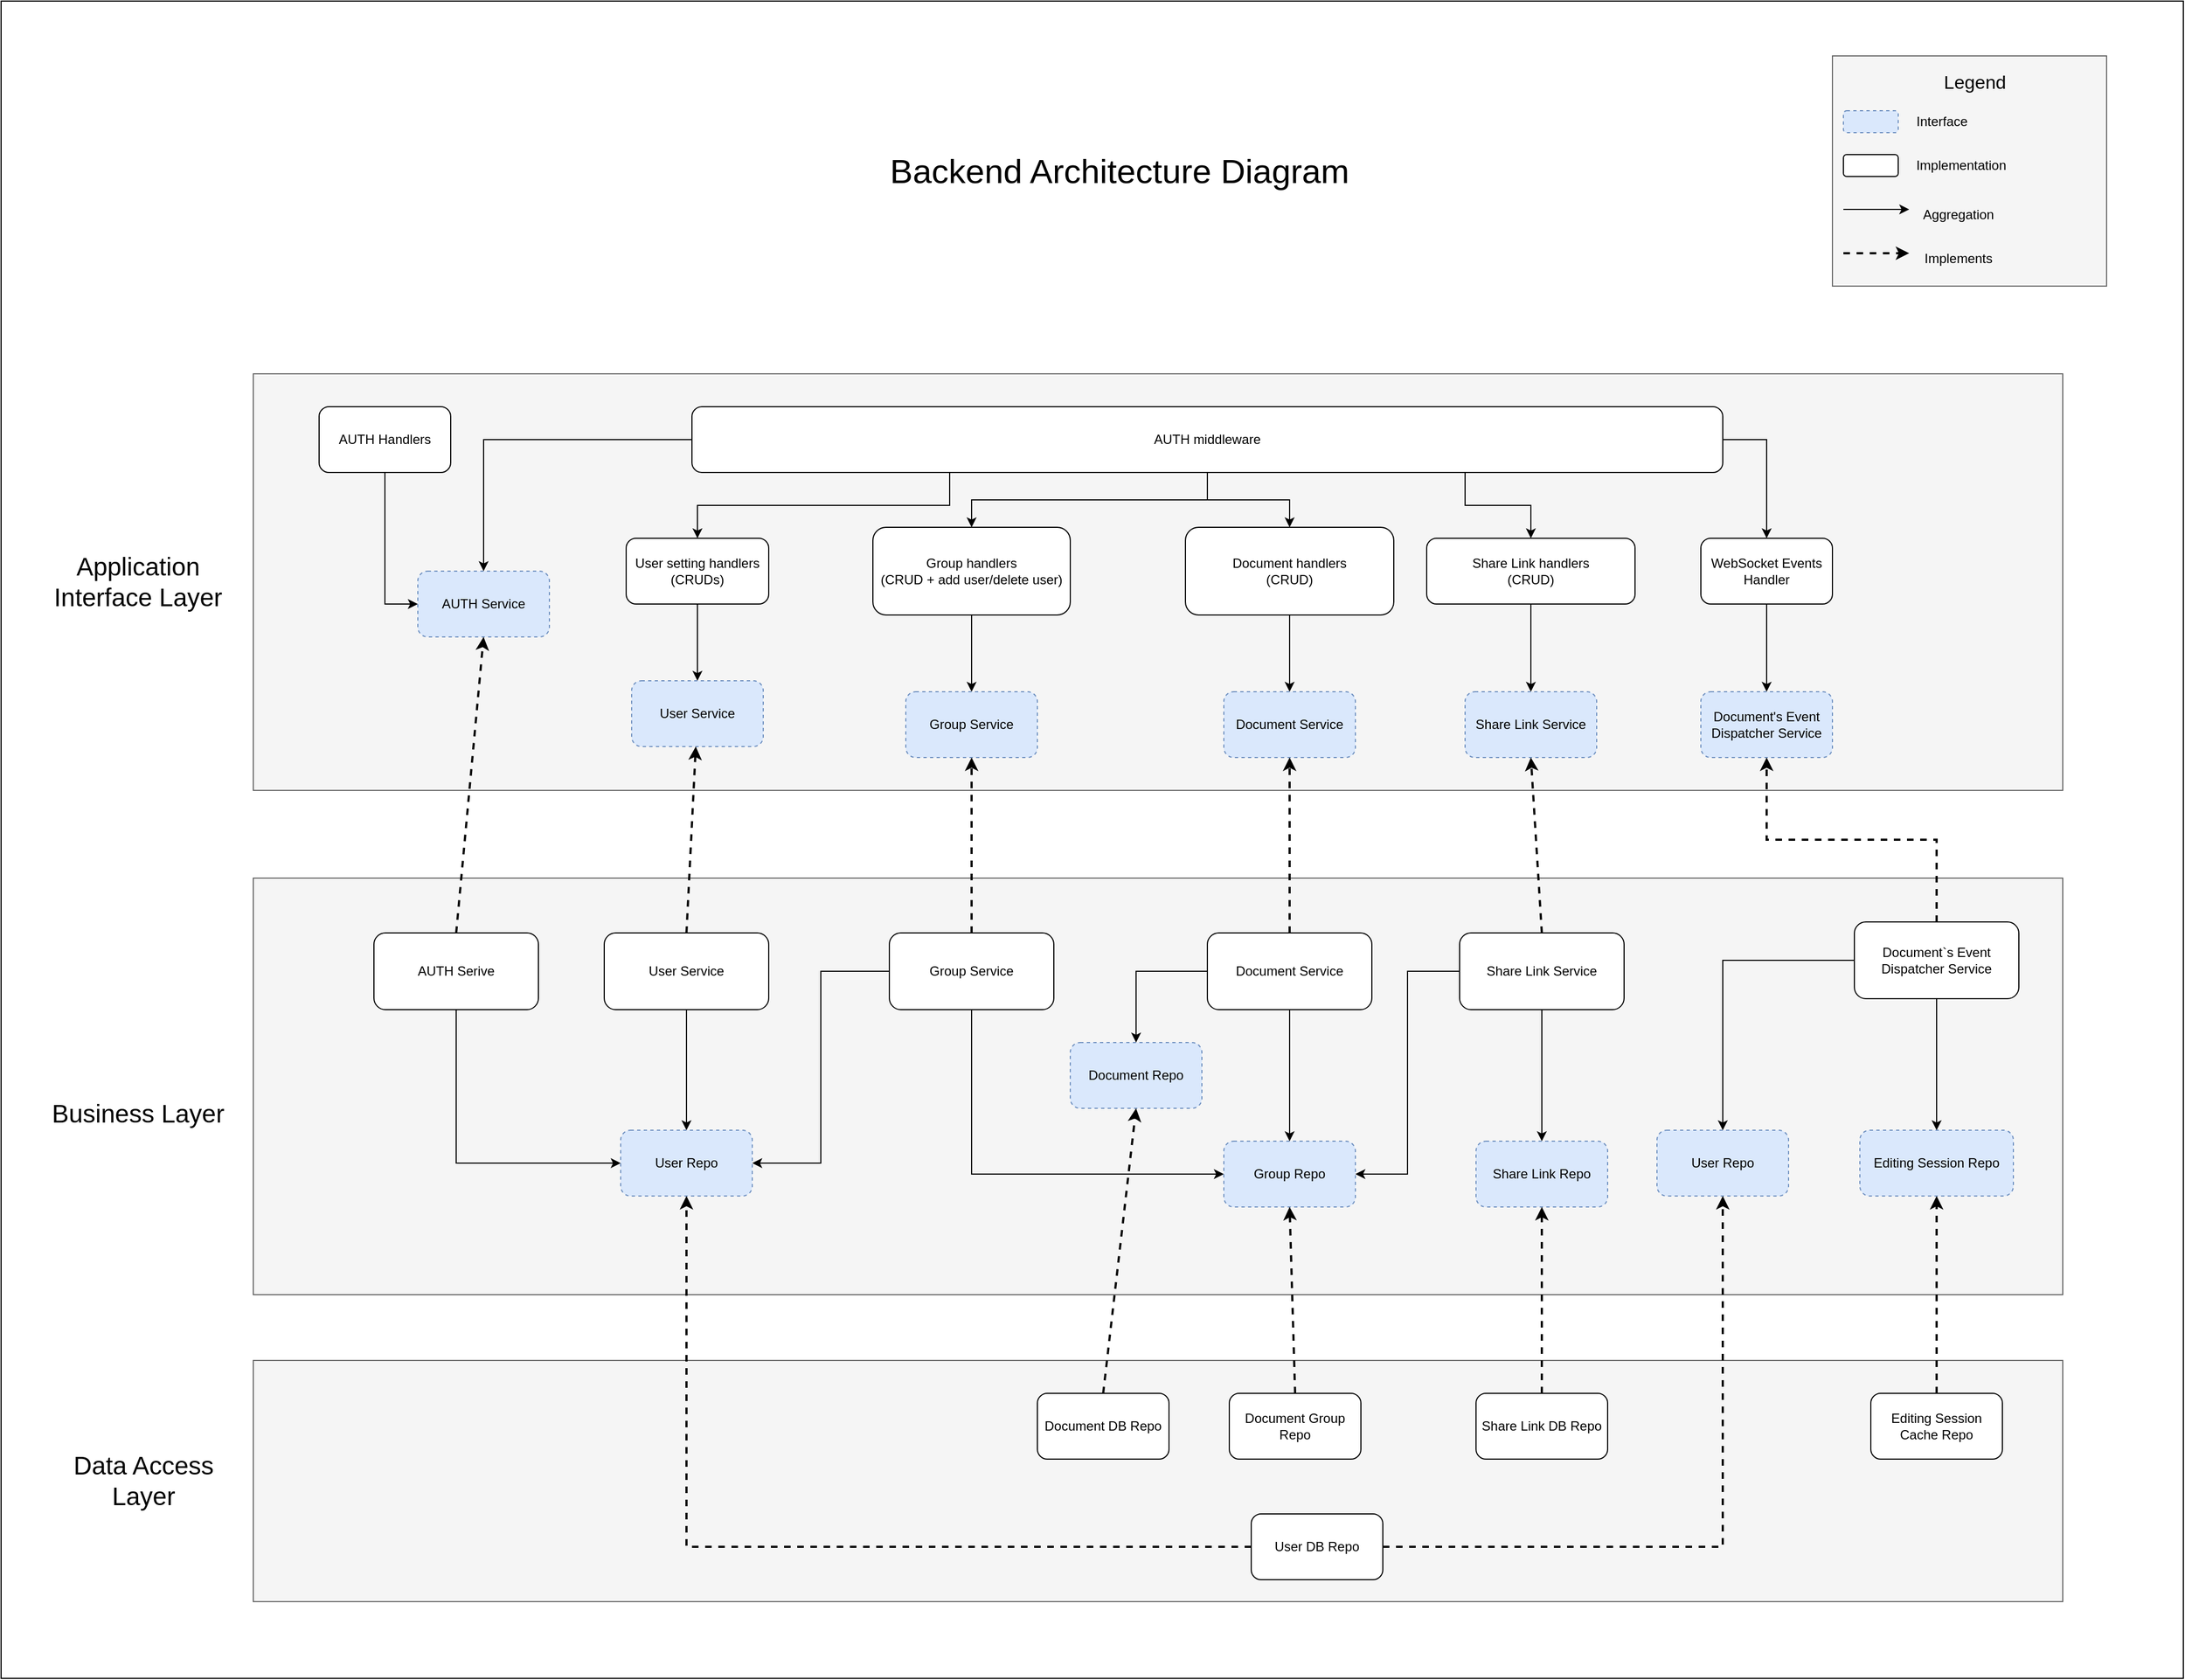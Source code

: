 <mxfile version="28.2.5">
  <diagram name="Page-1" id="JDTzDwTY6pmd_DErDWuj">
    <mxGraphModel grid="1" page="1" gridSize="10" guides="1" tooltips="1" connect="1" arrows="1" fold="1" pageScale="1" pageWidth="850" pageHeight="1100" math="0" shadow="0">
      <root>
        <mxCell id="0" />
        <mxCell id="1" parent="0" />
        <mxCell id="UwS1MEFsbQw_2gHrzj-6-53" value="" style="rounded=0;whiteSpace=wrap;html=1;" vertex="1" parent="1">
          <mxGeometry x="-460" y="-270" width="1990" height="1530" as="geometry" />
        </mxCell>
        <mxCell id="QzYXIBhvmvIXl9ghYJ5j-2" value="" style="rounded=0;whiteSpace=wrap;html=1;fillColor=#f5f5f5;fontColor=#333333;strokeColor=#666666;" vertex="1" parent="1">
          <mxGeometry x="-230" y="70" width="1650" height="380" as="geometry" />
        </mxCell>
        <mxCell id="QzYXIBhvmvIXl9ghYJ5j-3" value="" style="rounded=0;whiteSpace=wrap;html=1;fillColor=#f5f5f5;fontColor=#333333;strokeColor=#666666;" vertex="1" parent="1">
          <mxGeometry x="-230" y="530" width="1650" height="380" as="geometry" />
        </mxCell>
        <mxCell id="QzYXIBhvmvIXl9ghYJ5j-4" value="" style="rounded=0;whiteSpace=wrap;html=1;fillColor=#f5f5f5;fontColor=#333333;strokeColor=#666666;" vertex="1" parent="1">
          <mxGeometry x="-230" y="970" width="1650" height="220" as="geometry" />
        </mxCell>
        <mxCell id="QzYXIBhvmvIXl9ghYJ5j-18" style="edgeStyle=orthogonalEdgeStyle;rounded=0;orthogonalLoop=1;jettySize=auto;html=1;exitX=0.5;exitY=1;exitDx=0;exitDy=0;entryX=0;entryY=0.5;entryDx=0;entryDy=0;" edge="1" parent="1" source="QzYXIBhvmvIXl9ghYJ5j-5" target="QzYXIBhvmvIXl9ghYJ5j-6">
          <mxGeometry relative="1" as="geometry" />
        </mxCell>
        <mxCell id="QzYXIBhvmvIXl9ghYJ5j-5" value="AUTH Handlers" style="rounded=1;whiteSpace=wrap;html=1;" vertex="1" parent="1">
          <mxGeometry x="-170" y="100" width="120" height="60" as="geometry" />
        </mxCell>
        <mxCell id="QzYXIBhvmvIXl9ghYJ5j-6" value="AUTH Service" style="rounded=1;whiteSpace=wrap;html=1;fillColor=#dae8fc;strokeColor=#6c8ebf;dashed=1;" vertex="1" parent="1">
          <mxGeometry x="-80" y="250" width="120" height="60" as="geometry" />
        </mxCell>
        <mxCell id="QzYXIBhvmvIXl9ghYJ5j-9" style="edgeStyle=orthogonalEdgeStyle;rounded=0;orthogonalLoop=1;jettySize=auto;html=1;exitX=0;exitY=0.5;exitDx=0;exitDy=0;" edge="1" parent="1" source="QzYXIBhvmvIXl9ghYJ5j-8" target="QzYXIBhvmvIXl9ghYJ5j-6">
          <mxGeometry relative="1" as="geometry" />
        </mxCell>
        <mxCell id="QzYXIBhvmvIXl9ghYJ5j-11" style="edgeStyle=orthogonalEdgeStyle;rounded=0;orthogonalLoop=1;jettySize=auto;html=1;exitX=0.25;exitY=1;exitDx=0;exitDy=0;entryX=0.5;entryY=0;entryDx=0;entryDy=0;" edge="1" parent="1" source="QzYXIBhvmvIXl9ghYJ5j-8" target="QzYXIBhvmvIXl9ghYJ5j-10">
          <mxGeometry relative="1" as="geometry" />
        </mxCell>
        <mxCell id="QzYXIBhvmvIXl9ghYJ5j-13" style="edgeStyle=orthogonalEdgeStyle;rounded=0;orthogonalLoop=1;jettySize=auto;html=1;exitX=0.5;exitY=1;exitDx=0;exitDy=0;" edge="1" parent="1" source="QzYXIBhvmvIXl9ghYJ5j-8" target="QzYXIBhvmvIXl9ghYJ5j-12">
          <mxGeometry relative="1" as="geometry" />
        </mxCell>
        <mxCell id="QzYXIBhvmvIXl9ghYJ5j-15" style="edgeStyle=orthogonalEdgeStyle;rounded=0;orthogonalLoop=1;jettySize=auto;html=1;exitX=0.5;exitY=1;exitDx=0;exitDy=0;" edge="1" parent="1" source="QzYXIBhvmvIXl9ghYJ5j-8" target="QzYXIBhvmvIXl9ghYJ5j-14">
          <mxGeometry relative="1" as="geometry" />
        </mxCell>
        <mxCell id="QzYXIBhvmvIXl9ghYJ5j-17" style="edgeStyle=orthogonalEdgeStyle;rounded=0;orthogonalLoop=1;jettySize=auto;html=1;exitX=0.75;exitY=1;exitDx=0;exitDy=0;" edge="1" parent="1" source="QzYXIBhvmvIXl9ghYJ5j-8" target="QzYXIBhvmvIXl9ghYJ5j-16">
          <mxGeometry relative="1" as="geometry" />
        </mxCell>
        <mxCell id="QzYXIBhvmvIXl9ghYJ5j-20" style="edgeStyle=orthogonalEdgeStyle;rounded=0;orthogonalLoop=1;jettySize=auto;html=1;exitX=1;exitY=0.5;exitDx=0;exitDy=0;entryX=0.5;entryY=0;entryDx=0;entryDy=0;" edge="1" parent="1" source="QzYXIBhvmvIXl9ghYJ5j-8" target="QzYXIBhvmvIXl9ghYJ5j-19">
          <mxGeometry relative="1" as="geometry" />
        </mxCell>
        <mxCell id="QzYXIBhvmvIXl9ghYJ5j-8" value="AUTH middleware" style="rounded=1;whiteSpace=wrap;html=1;" vertex="1" parent="1">
          <mxGeometry x="170" y="100" width="940" height="60" as="geometry" />
        </mxCell>
        <mxCell id="QzYXIBhvmvIXl9ghYJ5j-26" style="edgeStyle=orthogonalEdgeStyle;rounded=0;orthogonalLoop=1;jettySize=auto;html=1;exitX=0.5;exitY=1;exitDx=0;exitDy=0;entryX=0.5;entryY=0;entryDx=0;entryDy=0;" edge="1" parent="1" source="QzYXIBhvmvIXl9ghYJ5j-10" target="QzYXIBhvmvIXl9ghYJ5j-21">
          <mxGeometry relative="1" as="geometry" />
        </mxCell>
        <mxCell id="QzYXIBhvmvIXl9ghYJ5j-10" value="User setting handlers&lt;div&gt;(CRUDs)&lt;/div&gt;" style="rounded=1;whiteSpace=wrap;html=1;" vertex="1" parent="1">
          <mxGeometry x="110" y="220" width="130" height="60" as="geometry" />
        </mxCell>
        <mxCell id="QzYXIBhvmvIXl9ghYJ5j-27" style="edgeStyle=orthogonalEdgeStyle;rounded=0;orthogonalLoop=1;jettySize=auto;html=1;exitX=0.5;exitY=1;exitDx=0;exitDy=0;entryX=0.5;entryY=0;entryDx=0;entryDy=0;" edge="1" parent="1" source="QzYXIBhvmvIXl9ghYJ5j-12" target="QzYXIBhvmvIXl9ghYJ5j-22">
          <mxGeometry relative="1" as="geometry" />
        </mxCell>
        <mxCell id="QzYXIBhvmvIXl9ghYJ5j-12" value="Group handlers&lt;div&gt;(CRUD + add user/delete user)&lt;/div&gt;" style="rounded=1;whiteSpace=wrap;html=1;" vertex="1" parent="1">
          <mxGeometry x="335" y="210" width="180" height="80" as="geometry" />
        </mxCell>
        <mxCell id="QzYXIBhvmvIXl9ghYJ5j-28" style="edgeStyle=orthogonalEdgeStyle;rounded=0;orthogonalLoop=1;jettySize=auto;html=1;exitX=0.5;exitY=1;exitDx=0;exitDy=0;entryX=0.5;entryY=0;entryDx=0;entryDy=0;" edge="1" parent="1" source="QzYXIBhvmvIXl9ghYJ5j-14" target="QzYXIBhvmvIXl9ghYJ5j-23">
          <mxGeometry relative="1" as="geometry" />
        </mxCell>
        <mxCell id="QzYXIBhvmvIXl9ghYJ5j-14" value="Document handlers&lt;div&gt;(CRUD)&lt;/div&gt;" style="rounded=1;whiteSpace=wrap;html=1;" vertex="1" parent="1">
          <mxGeometry x="620" y="210" width="190" height="80" as="geometry" />
        </mxCell>
        <mxCell id="QzYXIBhvmvIXl9ghYJ5j-29" style="edgeStyle=orthogonalEdgeStyle;rounded=0;orthogonalLoop=1;jettySize=auto;html=1;exitX=0.5;exitY=1;exitDx=0;exitDy=0;" edge="1" parent="1" source="QzYXIBhvmvIXl9ghYJ5j-16" target="QzYXIBhvmvIXl9ghYJ5j-24">
          <mxGeometry relative="1" as="geometry" />
        </mxCell>
        <mxCell id="QzYXIBhvmvIXl9ghYJ5j-16" value="Share Link handlers&lt;div&gt;(CRUD)&lt;/div&gt;" style="rounded=1;whiteSpace=wrap;html=1;" vertex="1" parent="1">
          <mxGeometry x="840" y="220" width="190" height="60" as="geometry" />
        </mxCell>
        <mxCell id="QzYXIBhvmvIXl9ghYJ5j-30" style="edgeStyle=orthogonalEdgeStyle;rounded=0;orthogonalLoop=1;jettySize=auto;html=1;exitX=0.5;exitY=1;exitDx=0;exitDy=0;entryX=0.5;entryY=0;entryDx=0;entryDy=0;" edge="1" parent="1" source="QzYXIBhvmvIXl9ghYJ5j-19" target="QzYXIBhvmvIXl9ghYJ5j-25">
          <mxGeometry relative="1" as="geometry" />
        </mxCell>
        <mxCell id="QzYXIBhvmvIXl9ghYJ5j-19" value="WebSocket Events Handler" style="rounded=1;whiteSpace=wrap;html=1;" vertex="1" parent="1">
          <mxGeometry x="1090" y="220" width="120" height="60" as="geometry" />
        </mxCell>
        <mxCell id="QzYXIBhvmvIXl9ghYJ5j-21" value="User Service" style="rounded=1;whiteSpace=wrap;html=1;fillColor=#dae8fc;strokeColor=#6c8ebf;dashed=1;" vertex="1" parent="1">
          <mxGeometry x="115" y="350" width="120" height="60" as="geometry" />
        </mxCell>
        <mxCell id="QzYXIBhvmvIXl9ghYJ5j-22" value="Group Service" style="rounded=1;whiteSpace=wrap;html=1;fillColor=#dae8fc;strokeColor=#6c8ebf;dashed=1;" vertex="1" parent="1">
          <mxGeometry x="365" y="360" width="120" height="60" as="geometry" />
        </mxCell>
        <mxCell id="QzYXIBhvmvIXl9ghYJ5j-23" value="Document Service" style="rounded=1;whiteSpace=wrap;html=1;fillColor=#dae8fc;strokeColor=#6c8ebf;dashed=1;" vertex="1" parent="1">
          <mxGeometry x="655" y="360" width="120" height="60" as="geometry" />
        </mxCell>
        <mxCell id="QzYXIBhvmvIXl9ghYJ5j-24" value="Share Link Service" style="rounded=1;whiteSpace=wrap;html=1;fillColor=#dae8fc;strokeColor=#6c8ebf;dashed=1;" vertex="1" parent="1">
          <mxGeometry x="875" y="360" width="120" height="60" as="geometry" />
        </mxCell>
        <mxCell id="QzYXIBhvmvIXl9ghYJ5j-25" value="Document&#39;s Event Dispatcher Service" style="rounded=1;whiteSpace=wrap;html=1;fillColor=#dae8fc;strokeColor=#6c8ebf;dashed=1;" vertex="1" parent="1">
          <mxGeometry x="1090" y="360" width="120" height="60" as="geometry" />
        </mxCell>
        <mxCell id="UwS1MEFsbQw_2gHrzj-6-1" value="Application Interface Layer" style="text;html=1;align=center;verticalAlign=middle;whiteSpace=wrap;rounded=0;fontSize=23;" vertex="1" parent="1">
          <mxGeometry x="-430" y="195" width="190" height="130" as="geometry" />
        </mxCell>
        <mxCell id="UwS1MEFsbQw_2gHrzj-6-10" style="rounded=0;orthogonalLoop=1;jettySize=auto;html=1;exitX=0.5;exitY=0;exitDx=0;exitDy=0;dashed=1;strokeWidth=2;" edge="1" parent="1" source="UwS1MEFsbQw_2gHrzj-6-3" target="QzYXIBhvmvIXl9ghYJ5j-21">
          <mxGeometry relative="1" as="geometry" />
        </mxCell>
        <mxCell id="UwS1MEFsbQw_2gHrzj-6-21" style="edgeStyle=orthogonalEdgeStyle;rounded=0;orthogonalLoop=1;jettySize=auto;html=1;exitX=0.5;exitY=1;exitDx=0;exitDy=0;entryX=0.5;entryY=0;entryDx=0;entryDy=0;" edge="1" parent="1" source="UwS1MEFsbQw_2gHrzj-6-3" target="UwS1MEFsbQw_2gHrzj-6-6">
          <mxGeometry relative="1" as="geometry" />
        </mxCell>
        <mxCell id="UwS1MEFsbQw_2gHrzj-6-3" value="User Service" style="rounded=1;whiteSpace=wrap;html=1;" vertex="1" parent="1">
          <mxGeometry x="90" y="580" width="150" height="70" as="geometry" />
        </mxCell>
        <mxCell id="UwS1MEFsbQw_2gHrzj-6-7" style="edgeStyle=orthogonalEdgeStyle;rounded=0;orthogonalLoop=1;jettySize=auto;html=1;exitX=0.5;exitY=1;exitDx=0;exitDy=0;entryX=0;entryY=0.5;entryDx=0;entryDy=0;" edge="1" parent="1" source="UwS1MEFsbQw_2gHrzj-6-5" target="UwS1MEFsbQw_2gHrzj-6-6">
          <mxGeometry relative="1" as="geometry" />
        </mxCell>
        <mxCell id="UwS1MEFsbQw_2gHrzj-6-9" style="rounded=0;orthogonalLoop=1;jettySize=auto;html=1;exitX=0.5;exitY=0;exitDx=0;exitDy=0;entryX=0.5;entryY=1;entryDx=0;entryDy=0;dashed=1;strokeWidth=2;" edge="1" parent="1" source="UwS1MEFsbQw_2gHrzj-6-5" target="QzYXIBhvmvIXl9ghYJ5j-6">
          <mxGeometry relative="1" as="geometry" />
        </mxCell>
        <mxCell id="UwS1MEFsbQw_2gHrzj-6-5" value="AUTH Serive" style="rounded=1;whiteSpace=wrap;html=1;" vertex="1" parent="1">
          <mxGeometry x="-120" y="580" width="150" height="70" as="geometry" />
        </mxCell>
        <mxCell id="UwS1MEFsbQw_2gHrzj-6-6" value="User Repo" style="rounded=1;whiteSpace=wrap;html=1;fillColor=#dae8fc;strokeColor=#6c8ebf;dashed=1;" vertex="1" parent="1">
          <mxGeometry x="105" y="760" width="120" height="60" as="geometry" />
        </mxCell>
        <mxCell id="UwS1MEFsbQw_2gHrzj-6-14" style="rounded=0;orthogonalLoop=1;jettySize=auto;html=1;exitX=0.5;exitY=0;exitDx=0;exitDy=0;dashed=1;strokeWidth=2;" edge="1" parent="1" source="UwS1MEFsbQw_2gHrzj-6-11" target="QzYXIBhvmvIXl9ghYJ5j-22">
          <mxGeometry relative="1" as="geometry" />
        </mxCell>
        <mxCell id="UwS1MEFsbQw_2gHrzj-6-22" style="edgeStyle=orthogonalEdgeStyle;rounded=0;orthogonalLoop=1;jettySize=auto;html=1;exitX=0;exitY=0.5;exitDx=0;exitDy=0;entryX=1;entryY=0.5;entryDx=0;entryDy=0;" edge="1" parent="1" source="UwS1MEFsbQw_2gHrzj-6-11" target="UwS1MEFsbQw_2gHrzj-6-6">
          <mxGeometry relative="1" as="geometry" />
        </mxCell>
        <mxCell id="UwS1MEFsbQw_2gHrzj-6-24" style="edgeStyle=orthogonalEdgeStyle;rounded=0;orthogonalLoop=1;jettySize=auto;html=1;exitX=0.5;exitY=1;exitDx=0;exitDy=0;entryX=0;entryY=0.5;entryDx=0;entryDy=0;" edge="1" parent="1" source="UwS1MEFsbQw_2gHrzj-6-11" target="UwS1MEFsbQw_2gHrzj-6-12">
          <mxGeometry relative="1" as="geometry" />
        </mxCell>
        <mxCell id="UwS1MEFsbQw_2gHrzj-6-11" value="Group Service" style="rounded=1;whiteSpace=wrap;html=1;" vertex="1" parent="1">
          <mxGeometry x="350" y="580" width="150" height="70" as="geometry" />
        </mxCell>
        <mxCell id="UwS1MEFsbQw_2gHrzj-6-12" value="Group Repo" style="rounded=1;whiteSpace=wrap;html=1;fillColor=#dae8fc;strokeColor=#6c8ebf;dashed=1;" vertex="1" parent="1">
          <mxGeometry x="655" y="770" width="120" height="60" as="geometry" />
        </mxCell>
        <mxCell id="UwS1MEFsbQw_2gHrzj-6-27" style="edgeStyle=orthogonalEdgeStyle;rounded=0;orthogonalLoop=1;jettySize=auto;html=1;exitX=0.5;exitY=1;exitDx=0;exitDy=0;entryX=0.5;entryY=0;entryDx=0;entryDy=0;" edge="1" parent="1" source="UwS1MEFsbQw_2gHrzj-6-16" target="UwS1MEFsbQw_2gHrzj-6-19">
          <mxGeometry relative="1" as="geometry" />
        </mxCell>
        <mxCell id="UwS1MEFsbQw_2gHrzj-6-30" style="edgeStyle=orthogonalEdgeStyle;rounded=0;orthogonalLoop=1;jettySize=auto;html=1;exitX=0;exitY=0.5;exitDx=0;exitDy=0;entryX=1;entryY=0.5;entryDx=0;entryDy=0;" edge="1" parent="1" source="UwS1MEFsbQw_2gHrzj-6-16" target="UwS1MEFsbQw_2gHrzj-6-12">
          <mxGeometry relative="1" as="geometry" />
        </mxCell>
        <mxCell id="UwS1MEFsbQw_2gHrzj-6-31" style="rounded=0;orthogonalLoop=1;jettySize=auto;html=1;exitX=0.5;exitY=0;exitDx=0;exitDy=0;entryX=0.5;entryY=1;entryDx=0;entryDy=0;dashed=1;strokeWidth=2;" edge="1" parent="1" source="UwS1MEFsbQw_2gHrzj-6-16" target="QzYXIBhvmvIXl9ghYJ5j-24">
          <mxGeometry relative="1" as="geometry" />
        </mxCell>
        <mxCell id="UwS1MEFsbQw_2gHrzj-6-16" value="Share Link Service" style="rounded=1;whiteSpace=wrap;html=1;" vertex="1" parent="1">
          <mxGeometry x="870" y="580" width="150" height="70" as="geometry" />
        </mxCell>
        <mxCell id="UwS1MEFsbQw_2gHrzj-6-26" style="rounded=0;orthogonalLoop=1;jettySize=auto;html=1;exitX=0.5;exitY=0;exitDx=0;exitDy=0;entryX=0.5;entryY=1;entryDx=0;entryDy=0;dashed=1;strokeWidth=2;" edge="1" parent="1" source="UwS1MEFsbQw_2gHrzj-6-17" target="QzYXIBhvmvIXl9ghYJ5j-23">
          <mxGeometry relative="1" as="geometry" />
        </mxCell>
        <mxCell id="UwS1MEFsbQw_2gHrzj-6-28" style="edgeStyle=orthogonalEdgeStyle;rounded=0;orthogonalLoop=1;jettySize=auto;html=1;exitX=0.5;exitY=1;exitDx=0;exitDy=0;entryX=0.5;entryY=0;entryDx=0;entryDy=0;" edge="1" parent="1" source="UwS1MEFsbQw_2gHrzj-6-17" target="UwS1MEFsbQw_2gHrzj-6-12">
          <mxGeometry relative="1" as="geometry" />
        </mxCell>
        <mxCell id="UwS1MEFsbQw_2gHrzj-6-29" style="edgeStyle=orthogonalEdgeStyle;rounded=0;orthogonalLoop=1;jettySize=auto;html=1;exitX=0;exitY=0.5;exitDx=0;exitDy=0;entryX=0.5;entryY=0;entryDx=0;entryDy=0;" edge="1" parent="1" source="UwS1MEFsbQw_2gHrzj-6-17" target="UwS1MEFsbQw_2gHrzj-6-18">
          <mxGeometry relative="1" as="geometry" />
        </mxCell>
        <mxCell id="UwS1MEFsbQw_2gHrzj-6-17" value="Document Service" style="rounded=1;whiteSpace=wrap;html=1;" vertex="1" parent="1">
          <mxGeometry x="640" y="580" width="150" height="70" as="geometry" />
        </mxCell>
        <mxCell id="UwS1MEFsbQw_2gHrzj-6-18" value="Document Repo" style="rounded=1;whiteSpace=wrap;html=1;fillColor=#dae8fc;strokeColor=#6c8ebf;dashed=1;" vertex="1" parent="1">
          <mxGeometry x="515" y="680" width="120" height="60" as="geometry" />
        </mxCell>
        <mxCell id="UwS1MEFsbQw_2gHrzj-6-19" value="Share Link Repo" style="rounded=1;whiteSpace=wrap;html=1;fillColor=#dae8fc;strokeColor=#6c8ebf;dashed=1;" vertex="1" parent="1">
          <mxGeometry x="885" y="770" width="120" height="60" as="geometry" />
        </mxCell>
        <mxCell id="UwS1MEFsbQw_2gHrzj-6-33" style="edgeStyle=orthogonalEdgeStyle;rounded=0;orthogonalLoop=1;jettySize=auto;html=1;exitX=0.5;exitY=0;exitDx=0;exitDy=0;entryX=0.5;entryY=1;entryDx=0;entryDy=0;dashed=1;strokeWidth=2;" edge="1" parent="1" source="UwS1MEFsbQw_2gHrzj-6-32" target="QzYXIBhvmvIXl9ghYJ5j-25">
          <mxGeometry relative="1" as="geometry" />
        </mxCell>
        <mxCell id="UwS1MEFsbQw_2gHrzj-6-36" style="edgeStyle=orthogonalEdgeStyle;rounded=0;orthogonalLoop=1;jettySize=auto;html=1;exitX=0.5;exitY=1;exitDx=0;exitDy=0;entryX=0.5;entryY=0;entryDx=0;entryDy=0;" edge="1" parent="1" source="UwS1MEFsbQw_2gHrzj-6-32" target="UwS1MEFsbQw_2gHrzj-6-35">
          <mxGeometry relative="1" as="geometry" />
        </mxCell>
        <mxCell id="UwS1MEFsbQw_2gHrzj-6-38" style="edgeStyle=orthogonalEdgeStyle;rounded=0;orthogonalLoop=1;jettySize=auto;html=1;exitX=0;exitY=0.5;exitDx=0;exitDy=0;" edge="1" parent="1" source="UwS1MEFsbQw_2gHrzj-6-32" target="UwS1MEFsbQw_2gHrzj-6-37">
          <mxGeometry relative="1" as="geometry" />
        </mxCell>
        <mxCell id="UwS1MEFsbQw_2gHrzj-6-32" value="Document`s Event Dispatcher Service" style="rounded=1;whiteSpace=wrap;html=1;" vertex="1" parent="1">
          <mxGeometry x="1230" y="570" width="150" height="70" as="geometry" />
        </mxCell>
        <mxCell id="UwS1MEFsbQw_2gHrzj-6-35" value="&lt;span style=&quot;font-weight: normal;&quot;&gt;Editing Session Repo&lt;/span&gt;" style="rounded=1;whiteSpace=wrap;html=1;fillColor=#dae8fc;strokeColor=#6c8ebf;dashed=1;fontStyle=1" vertex="1" parent="1">
          <mxGeometry x="1235" y="760" width="140" height="60" as="geometry" />
        </mxCell>
        <mxCell id="UwS1MEFsbQw_2gHrzj-6-37" value="User Repo" style="rounded=1;whiteSpace=wrap;html=1;dashed=1;fillColor=#dae8fc;strokeColor=#6c8ebf;" vertex="1" parent="1">
          <mxGeometry x="1050" y="760" width="120" height="60" as="geometry" />
        </mxCell>
        <mxCell id="UwS1MEFsbQw_2gHrzj-6-45" style="rounded=0;orthogonalLoop=1;jettySize=auto;html=1;exitX=0.5;exitY=0;exitDx=0;exitDy=0;entryX=0.5;entryY=1;entryDx=0;entryDy=0;dashed=1;strokeWidth=2;" edge="1" parent="1" source="UwS1MEFsbQw_2gHrzj-6-39" target="UwS1MEFsbQw_2gHrzj-6-18">
          <mxGeometry relative="1" as="geometry" />
        </mxCell>
        <mxCell id="UwS1MEFsbQw_2gHrzj-6-39" value="Document DB Repo" style="rounded=1;whiteSpace=wrap;html=1;" vertex="1" parent="1">
          <mxGeometry x="485" y="1000" width="120" height="60" as="geometry" />
        </mxCell>
        <mxCell id="UwS1MEFsbQw_2gHrzj-6-46" style="rounded=0;orthogonalLoop=1;jettySize=auto;html=1;exitX=0.5;exitY=0;exitDx=0;exitDy=0;entryX=0.5;entryY=1;entryDx=0;entryDy=0;dashed=1;strokeWidth=2;" edge="1" parent="1" source="UwS1MEFsbQw_2gHrzj-6-40" target="UwS1MEFsbQw_2gHrzj-6-12">
          <mxGeometry relative="1" as="geometry" />
        </mxCell>
        <mxCell id="UwS1MEFsbQw_2gHrzj-6-40" value="Document Group Repo" style="rounded=1;whiteSpace=wrap;html=1;" vertex="1" parent="1">
          <mxGeometry x="660" y="1000" width="120" height="60" as="geometry" />
        </mxCell>
        <mxCell id="UwS1MEFsbQw_2gHrzj-6-47" style="edgeStyle=orthogonalEdgeStyle;rounded=0;orthogonalLoop=1;jettySize=auto;html=1;exitX=0.5;exitY=0;exitDx=0;exitDy=0;entryX=0.5;entryY=1;entryDx=0;entryDy=0;dashed=1;strokeWidth=2;" edge="1" parent="1" source="UwS1MEFsbQw_2gHrzj-6-41" target="UwS1MEFsbQw_2gHrzj-6-19">
          <mxGeometry relative="1" as="geometry" />
        </mxCell>
        <mxCell id="UwS1MEFsbQw_2gHrzj-6-41" value="Share Link DB Repo" style="rounded=1;whiteSpace=wrap;html=1;" vertex="1" parent="1">
          <mxGeometry x="885" y="1000" width="120" height="60" as="geometry" />
        </mxCell>
        <mxCell id="UwS1MEFsbQw_2gHrzj-6-48" style="rounded=0;orthogonalLoop=1;jettySize=auto;html=1;exitX=0.5;exitY=0;exitDx=0;exitDy=0;entryX=0.5;entryY=1;entryDx=0;entryDy=0;dashed=1;strokeWidth=2;" edge="1" parent="1" source="UwS1MEFsbQw_2gHrzj-6-42" target="UwS1MEFsbQw_2gHrzj-6-35">
          <mxGeometry relative="1" as="geometry" />
        </mxCell>
        <mxCell id="UwS1MEFsbQw_2gHrzj-6-42" value="Editing Session Cache Repo" style="rounded=1;whiteSpace=wrap;html=1;" vertex="1" parent="1">
          <mxGeometry x="1245" y="1000" width="120" height="60" as="geometry" />
        </mxCell>
        <mxCell id="UwS1MEFsbQw_2gHrzj-6-49" style="edgeStyle=orthogonalEdgeStyle;rounded=0;orthogonalLoop=1;jettySize=auto;html=1;exitX=1;exitY=0.5;exitDx=0;exitDy=0;dashed=1;strokeWidth=2;" edge="1" parent="1" source="UwS1MEFsbQw_2gHrzj-6-43" target="UwS1MEFsbQw_2gHrzj-6-37">
          <mxGeometry relative="1" as="geometry" />
        </mxCell>
        <mxCell id="UwS1MEFsbQw_2gHrzj-6-50" style="edgeStyle=orthogonalEdgeStyle;rounded=0;orthogonalLoop=1;jettySize=auto;html=1;exitX=0;exitY=0.5;exitDx=0;exitDy=0;dashed=1;strokeWidth=2;" edge="1" parent="1" source="UwS1MEFsbQw_2gHrzj-6-43" target="UwS1MEFsbQw_2gHrzj-6-6">
          <mxGeometry relative="1" as="geometry" />
        </mxCell>
        <mxCell id="UwS1MEFsbQw_2gHrzj-6-43" value="User DB Repo" style="rounded=1;whiteSpace=wrap;html=1;" vertex="1" parent="1">
          <mxGeometry x="680" y="1110" width="120" height="60" as="geometry" />
        </mxCell>
        <mxCell id="UwS1MEFsbQw_2gHrzj-6-51" value="Business Layer" style="text;html=1;align=center;verticalAlign=middle;whiteSpace=wrap;rounded=0;fontSize=23;" vertex="1" parent="1">
          <mxGeometry x="-430" y="680" width="190" height="130" as="geometry" />
        </mxCell>
        <mxCell id="UwS1MEFsbQw_2gHrzj-6-52" value="Data Access Layer" style="text;html=1;align=center;verticalAlign=middle;whiteSpace=wrap;rounded=0;fontSize=23;" vertex="1" parent="1">
          <mxGeometry x="-425" y="1015" width="190" height="130" as="geometry" />
        </mxCell>
        <mxCell id="UwS1MEFsbQw_2gHrzj-6-54" value="&lt;font style=&quot;font-size: 31px;&quot;&gt;Backend Architecture Diagram&lt;/font&gt;" style="text;html=1;align=center;verticalAlign=middle;whiteSpace=wrap;rounded=0;" vertex="1" parent="1">
          <mxGeometry x="290" y="-170" width="540" height="110" as="geometry" />
        </mxCell>
        <mxCell id="UwS1MEFsbQw_2gHrzj-6-56" value="" style="rounded=0;whiteSpace=wrap;html=1;fillColor=#f5f5f5;fontColor=#333333;strokeColor=#666666;" vertex="1" parent="1">
          <mxGeometry x="1210" y="-220" width="250" height="210" as="geometry" />
        </mxCell>
        <mxCell id="UwS1MEFsbQw_2gHrzj-6-57" value="&lt;font style=&quot;font-size: 17px;&quot;&gt;Legend&lt;/font&gt;" style="text;html=1;align=center;verticalAlign=middle;whiteSpace=wrap;rounded=0;" vertex="1" parent="1">
          <mxGeometry x="1305" y="-210" width="70" height="30" as="geometry" />
        </mxCell>
        <mxCell id="UwS1MEFsbQw_2gHrzj-6-59" value="" style="rounded=1;whiteSpace=wrap;html=1;fillColor=#dae8fc;strokeColor=#6c8ebf;dashed=1;" vertex="1" parent="1">
          <mxGeometry x="1220" y="-170" width="50" height="20" as="geometry" />
        </mxCell>
        <mxCell id="UwS1MEFsbQw_2gHrzj-6-60" value="" style="rounded=1;whiteSpace=wrap;html=1;" vertex="1" parent="1">
          <mxGeometry x="1220" y="-130" width="50" height="20" as="geometry" />
        </mxCell>
        <mxCell id="UwS1MEFsbQw_2gHrzj-6-61" value="Interface" style="text;html=1;align=center;verticalAlign=middle;whiteSpace=wrap;rounded=0;" vertex="1" parent="1">
          <mxGeometry x="1280" y="-175" width="60" height="30" as="geometry" />
        </mxCell>
        <mxCell id="UwS1MEFsbQw_2gHrzj-6-62" value="Implementation" style="text;html=1;align=center;verticalAlign=middle;whiteSpace=wrap;rounded=0;" vertex="1" parent="1">
          <mxGeometry x="1275" y="-135" width="105" height="30" as="geometry" />
        </mxCell>
        <mxCell id="UwS1MEFsbQw_2gHrzj-6-64" value="" style="endArrow=classic;html=1;rounded=0;" edge="1" parent="1">
          <mxGeometry width="50" height="50" relative="1" as="geometry">
            <mxPoint x="1220" y="-80" as="sourcePoint" />
            <mxPoint x="1280" y="-80" as="targetPoint" />
          </mxGeometry>
        </mxCell>
        <mxCell id="UwS1MEFsbQw_2gHrzj-6-65" value="" style="endArrow=classic;html=1;rounded=0;dashed=1;strokeWidth=2;" edge="1" parent="1">
          <mxGeometry width="50" height="50" relative="1" as="geometry">
            <mxPoint x="1220" y="-40" as="sourcePoint" />
            <mxPoint x="1280" y="-40" as="targetPoint" />
          </mxGeometry>
        </mxCell>
        <mxCell id="UwS1MEFsbQw_2gHrzj-6-66" value="Aggregation" style="text;html=1;align=center;verticalAlign=middle;whiteSpace=wrap;rounded=0;" vertex="1" parent="1">
          <mxGeometry x="1285" y="-90" width="80" height="30" as="geometry" />
        </mxCell>
        <mxCell id="UwS1MEFsbQw_2gHrzj-6-67" value="Implements" style="text;html=1;align=center;verticalAlign=middle;whiteSpace=wrap;rounded=0;" vertex="1" parent="1">
          <mxGeometry x="1285" y="-50" width="80" height="30" as="geometry" />
        </mxCell>
      </root>
    </mxGraphModel>
  </diagram>
</mxfile>
